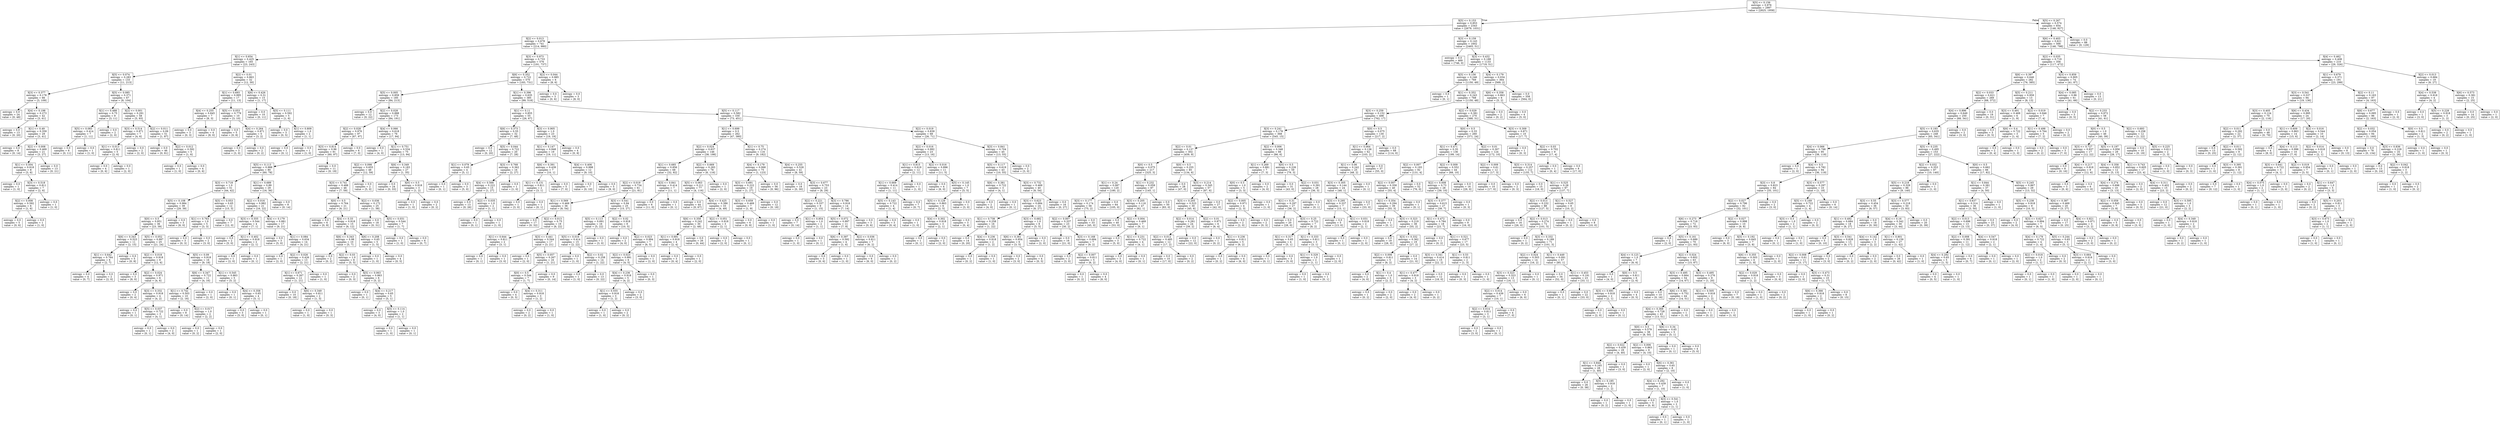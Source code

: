 digraph Tree {
node [shape=box] ;
0 [label="X[5] <= 0.156\nentropy = 0.976\nsamples = 2997\nvalue = [2825, 1958]"] ;
1 [label="X[5] <= 0.153\nentropy = 0.853\nsamples = 2343\nvalue = [2679, 1031]"] ;
0 -> 1 [labeldistance=2.5, labelangle=45, headlabel="True"] ;
2 [label="X[2] <= 0.013\nentropy = 0.678\nsamples = 741\nvalue = [214, 980]"] ;
1 -> 2 ;
3 [label="X[1] <= 0.654\nentropy = 0.425\nsamples = 165\nvalue = [23, 243]"] ;
2 -> 3 ;
4 [label="X[5] <= 0.074\nentropy = 0.283\nsamples = 133\nvalue = [11, 213]"] ;
3 -> 4 ;
5 [label="X[3] <= 0.377\nentropy = 0.178\nsamples = 66\nvalue = [3, 109]"] ;
4 -> 5 ;
6 [label="entropy = 0.0\nsamples = 24\nvalue = [0, 48]"] ;
5 -> 6 ;
7 [label="X[4] <= 0.198\nentropy = 0.273\nsamples = 42\nvalue = [3, 61]"] ;
5 -> 7 ;
8 [label="entropy = 0.0\nsamples = 13\nvalue = [0, 20]"] ;
7 -> 8 ;
9 [label="X[1] <= 0.49\nentropy = 0.359\nsamples = 29\nvalue = [3, 41]"] ;
7 -> 9 ;
10 [label="entropy = 0.0\nsamples = 8\nvalue = [0, 14]"] ;
9 -> 10 ;
11 [label="X[2] <= 0.008\nentropy = 0.469\nsamples = 21\nvalue = [3, 27]"] ;
9 -> 11 ;
12 [label="X[1] <= 0.504\nentropy = 0.918\nsamples = 8\nvalue = [3, 6]"] ;
11 -> 12 ;
13 [label="entropy = 0.0\nsamples = 1\nvalue = [1, 0]"] ;
12 -> 13 ;
14 [label="X[3] <= 0.518\nentropy = 0.811\nsamples = 7\nvalue = [2, 6]"] ;
12 -> 14 ;
15 [label="X[2] <= 0.008\nentropy = 0.592\nsamples = 6\nvalue = [1, 6]"] ;
14 -> 15 ;
16 [label="entropy = 0.0\nsamples = 5\nvalue = [0, 6]"] ;
15 -> 16 ;
17 [label="entropy = 0.0\nsamples = 1\nvalue = [1, 0]"] ;
15 -> 17 ;
18 [label="entropy = 0.0\nsamples = 1\nvalue = [1, 0]"] ;
14 -> 18 ;
19 [label="entropy = 0.0\nsamples = 13\nvalue = [0, 21]"] ;
11 -> 19 ;
20 [label="X[5] <= 0.085\nentropy = 0.371\nsamples = 67\nvalue = [8, 104]"] ;
4 -> 20 ;
21 [label="X[1] <= 0.488\nentropy = 0.75\nsamples = 9\nvalue = [3, 11]"] ;
20 -> 21 ;
22 [label="X[5] <= 0.083\nentropy = 0.414\nsamples = 7\nvalue = [1, 11]"] ;
21 -> 22 ;
23 [label="entropy = 0.0\nsamples = 6\nvalue = [0, 11]"] ;
22 -> 23 ;
24 [label="entropy = 0.0\nsamples = 1\nvalue = [1, 0]"] ;
22 -> 24 ;
25 [label="entropy = 0.0\nsamples = 2\nvalue = [2, 0]"] ;
21 -> 25 ;
26 [label="X[2] <= 0.001\nentropy = 0.291\nsamples = 58\nvalue = [5, 93]"] ;
20 -> 26 ;
27 [label="X[3] <= 0.514\nentropy = 0.971\nsamples = 7\nvalue = [4, 6]"] ;
26 -> 27 ;
28 [label="X[1] <= 0.013\nentropy = 0.811\nsamples = 5\nvalue = [2, 6]"] ;
27 -> 28 ;
29 [label="entropy = 0.0\nsamples = 4\nvalue = [0, 6]"] ;
28 -> 29 ;
30 [label="entropy = 0.0\nsamples = 1\nvalue = [2, 0]"] ;
28 -> 30 ;
31 [label="entropy = 0.0\nsamples = 2\nvalue = [2, 0]"] ;
27 -> 31 ;
32 [label="X[2] <= 0.011\nentropy = 0.09\nsamples = 51\nvalue = [1, 87]"] ;
26 -> 32 ;
33 [label="entropy = 0.0\nsamples = 46\nvalue = [0, 81]"] ;
32 -> 33 ;
34 [label="X[2] <= 0.012\nentropy = 0.592\nsamples = 5\nvalue = [1, 6]"] ;
32 -> 34 ;
35 [label="entropy = 0.0\nsamples = 1\nvalue = [1, 0]"] ;
34 -> 35 ;
36 [label="entropy = 0.0\nsamples = 4\nvalue = [0, 6]"] ;
34 -> 36 ;
37 [label="X[2] <= 0.01\nentropy = 0.863\nsamples = 32\nvalue = [12, 30]"] ;
3 -> 37 ;
38 [label="X[1] <= 0.693\nentropy = 0.995\nsamples = 17\nvalue = [11, 13]"] ;
37 -> 38 ;
39 [label="X[4] <= 0.255\nentropy = 0.845\nsamples = 7\nvalue = [8, 3]"] ;
38 -> 39 ;
40 [label="entropy = 0.0\nsamples = 3\nvalue = [0, 3]"] ;
39 -> 40 ;
41 [label="entropy = 0.0\nsamples = 4\nvalue = [8, 0]"] ;
39 -> 41 ;
42 [label="X[5] <= 0.053\nentropy = 0.779\nsamples = 10\nvalue = [3, 10]"] ;
38 -> 42 ;
43 [label="entropy = 0.0\nsamples = 5\nvalue = [0, 8]"] ;
42 -> 43 ;
44 [label="X[4] <= 0.264\nentropy = 0.971\nsamples = 5\nvalue = [3, 2]"] ;
42 -> 44 ;
45 [label="entropy = 0.0\nsamples = 3\nvalue = [3, 0]"] ;
44 -> 45 ;
46 [label="entropy = 0.0\nsamples = 2\nvalue = [0, 2]"] ;
44 -> 46 ;
47 [label="X[6] <= 0.426\nentropy = 0.31\nsamples = 15\nvalue = [1, 17]"] ;
37 -> 47 ;
48 [label="entropy = 0.0\nsamples = 10\nvalue = [0, 11]"] ;
47 -> 48 ;
49 [label="X[5] <= 0.111\nentropy = 0.592\nsamples = 5\nvalue = [1, 6]"] ;
47 -> 49 ;
50 [label="entropy = 0.0\nsamples = 3\nvalue = [0, 5]"] ;
49 -> 50 ;
51 [label="X[1] <= 0.809\nentropy = 1.0\nsamples = 2\nvalue = [1, 1]"] ;
49 -> 51 ;
52 [label="entropy = 0.0\nsamples = 1\nvalue = [0, 1]"] ;
51 -> 52 ;
53 [label="entropy = 0.0\nsamples = 1\nvalue = [1, 0]"] ;
51 -> 53 ;
54 [label="X[3] <= 0.973\nentropy = 0.733\nsamples = 576\nvalue = [191, 737]"] ;
2 -> 54 ;
55 [label="X[6] <= 0.352\nentropy = 0.722\nsamples = 570\nvalue = [183, 731]"] ;
54 -> 55 ;
56 [label="X[5] <= 0.005\nentropy = 0.859\nsamples = 185\nvalue = [84, 213]"] ;
55 -> 56 ;
57 [label="entropy = 0.0\nsamples = 12\nvalue = [0, 22]"] ;
56 -> 57 ;
58 [label="X[2] <= 0.028\nentropy = 0.888\nsamples = 173\nvalue = [84, 191]"] ;
56 -> 58 ;
59 [label="X[2] <= 0.028\nentropy = 0.976\nsamples = 97\nvalue = [67, 97]"] ;
58 -> 59 ;
60 [label="X[3] <= 0.814\nentropy = 0.96\nsamples = 91\nvalue = [60, 97]"] ;
59 -> 60 ;
61 [label="X[5] <= 0.113\nentropy = 0.988\nsamples = 80\nvalue = [60, 78]"] ;
60 -> 61 ;
62 [label="X[3] <= 0.718\nentropy = 1.0\nsamples = 51\nvalue = [44, 42]"] ;
61 -> 62 ;
63 [label="X[5] <= 0.108\nentropy = 0.984\nsamples = 39\nvalue = [29, 39]"] ;
62 -> 63 ;
64 [label="X[0] <= 0.5\nentropy = 0.951\nsamples = 36\nvalue = [23, 39]"] ;
63 -> 64 ;
65 [label="X[6] <= 0.343\nentropy = 0.523\nsamples = 11\nvalue = [2, 15]"] ;
64 -> 65 ;
66 [label="X[1] <= 0.642\nentropy = 0.764\nsamples = 6\nvalue = [2, 7]"] ;
65 -> 66 ;
67 [label="entropy = 0.0\nsamples = 4\nvalue = [0, 7]"] ;
66 -> 67 ;
68 [label="entropy = 0.0\nsamples = 2\nvalue = [2, 0]"] ;
66 -> 68 ;
69 [label="entropy = 0.0\nsamples = 5\nvalue = [0, 8]"] ;
65 -> 69 ;
70 [label="X[5] <= 0.052\nentropy = 0.997\nsamples = 25\nvalue = [21, 24]"] ;
64 -> 70 ;
71 [label="X[2] <= 0.018\nentropy = 0.918\nsamples = 9\nvalue = [12, 6]"] ;
70 -> 71 ;
72 [label="entropy = 0.0\nsamples = 3\nvalue = [8, 0]"] ;
71 -> 72 ;
73 [label="X[2] <= 0.024\nentropy = 0.971\nsamples = 6\nvalue = [4, 6]"] ;
71 -> 73 ;
74 [label="entropy = 0.0\nsamples = 2\nvalue = [0, 4]"] ;
73 -> 74 ;
75 [label="X[3] <= 0.332\nentropy = 0.918\nsamples = 4\nvalue = [4, 2]"] ;
73 -> 75 ;
76 [label="entropy = 0.0\nsamples = 1\nvalue = [0, 1]"] ;
75 -> 76 ;
77 [label="X[5] <= 0.037\nentropy = 0.722\nsamples = 3\nvalue = [4, 1]"] ;
75 -> 77 ;
78 [label="entropy = 0.0\nsamples = 1\nvalue = [0, 1]"] ;
77 -> 78 ;
79 [label="entropy = 0.0\nsamples = 2\nvalue = [4, 0]"] ;
77 -> 79 ;
80 [label="X[5] <= 0.09\nentropy = 0.918\nsamples = 16\nvalue = [9, 18]"] ;
70 -> 80 ;
81 [label="X[6] <= 0.347\nentropy = 0.722\nsamples = 11\nvalue = [4, 16]"] ;
80 -> 81 ;
82 [label="X[1] <= 0.742\nentropy = 0.503\nsamples = 10\nvalue = [2, 16]"] ;
81 -> 82 ;
83 [label="entropy = 0.0\nsamples = 8\nvalue = [0, 14]"] ;
82 -> 83 ;
84 [label="X[2] <= 0.017\nentropy = 1.0\nsamples = 2\nvalue = [2, 2]"] ;
82 -> 84 ;
85 [label="entropy = 0.0\nsamples = 1\nvalue = [0, 2]"] ;
84 -> 85 ;
86 [label="entropy = 0.0\nsamples = 1\nvalue = [2, 0]"] ;
84 -> 86 ;
87 [label="entropy = 0.0\nsamples = 1\nvalue = [2, 0]"] ;
81 -> 87 ;
88 [label="X[1] <= 0.545\nentropy = 0.863\nsamples = 5\nvalue = [5, 2]"] ;
80 -> 88 ;
89 [label="entropy = 0.0\nsamples = 1\nvalue = [0, 1]"] ;
88 -> 89 ;
90 [label="X[4] <= 0.358\nentropy = 0.65\nsamples = 4\nvalue = [5, 1]"] ;
88 -> 90 ;
91 [label="entropy = 0.0\nsamples = 3\nvalue = [5, 0]"] ;
90 -> 91 ;
92 [label="entropy = 0.0\nsamples = 1\nvalue = [0, 1]"] ;
90 -> 92 ;
93 [label="entropy = 0.0\nsamples = 3\nvalue = [6, 0]"] ;
63 -> 93 ;
94 [label="X[5] <= 0.053\nentropy = 0.65\nsamples = 12\nvalue = [15, 3]"] ;
62 -> 94 ;
95 [label="X[1] <= 0.763\nentropy = 1.0\nsamples = 5\nvalue = [3, 3]"] ;
94 -> 95 ;
96 [label="entropy = 0.0\nsamples = 3\nvalue = [0, 3]"] ;
95 -> 96 ;
97 [label="entropy = 0.0\nsamples = 2\nvalue = [3, 0]"] ;
95 -> 97 ;
98 [label="entropy = 0.0\nsamples = 7\nvalue = [12, 0]"] ;
94 -> 98 ;
99 [label="X[1] <= 0.689\nentropy = 0.89\nsamples = 29\nvalue = [16, 36]"] ;
61 -> 99 ;
100 [label="X[2] <= 0.016\nentropy = 0.982\nsamples = 21\nvalue = [16, 22]"] ;
99 -> 100 ;
101 [label="X[3] <= 0.555\nentropy = 0.544\nsamples = 4\nvalue = [7, 1]"] ;
100 -> 101 ;
102 [label="entropy = 0.0\nsamples = 2\nvalue = [5, 0]"] ;
101 -> 102 ;
103 [label="X[1] <= 0.402\nentropy = 0.918\nsamples = 2\nvalue = [2, 1]"] ;
101 -> 103 ;
104 [label="entropy = 0.0\nsamples = 1\nvalue = [2, 0]"] ;
103 -> 104 ;
105 [label="entropy = 0.0\nsamples = 1\nvalue = [0, 1]"] ;
103 -> 105 ;
106 [label="X[4] <= 0.179\nentropy = 0.881\nsamples = 17\nvalue = [9, 21]"] ;
100 -> 106 ;
107 [label="entropy = 0.0\nsamples = 3\nvalue = [5, 0]"] ;
106 -> 107 ;
108 [label="X[1] <= 0.084\nentropy = 0.634\nsamples = 14\nvalue = [4, 21]"] ;
106 -> 108 ;
109 [label="entropy = 0.0\nsamples = 1\nvalue = [2, 0]"] ;
108 -> 109 ;
110 [label="X[2] <= 0.026\nentropy = 0.426\nsamples = 13\nvalue = [2, 21]"] ;
108 -> 110 ;
111 [label="X[1] <= 0.671\nentropy = 0.267\nsamples = 12\nvalue = [1, 21]"] ;
110 -> 111 ;
112 [label="entropy = 0.0\nsamples = 10\nvalue = [0, 18]"] ;
111 -> 112 ;
113 [label="X[6] <= 0.349\nentropy = 0.811\nsamples = 2\nvalue = [1, 3]"] ;
111 -> 113 ;
114 [label="entropy = 0.0\nsamples = 1\nvalue = [1, 0]"] ;
113 -> 114 ;
115 [label="entropy = 0.0\nsamples = 1\nvalue = [0, 3]"] ;
113 -> 115 ;
116 [label="entropy = 0.0\nsamples = 1\nvalue = [1, 0]"] ;
110 -> 116 ;
117 [label="entropy = 0.0\nsamples = 8\nvalue = [0, 14]"] ;
99 -> 117 ;
118 [label="entropy = 0.0\nsamples = 11\nvalue = [0, 19]"] ;
60 -> 118 ;
119 [label="entropy = 0.0\nsamples = 6\nvalue = [7, 0]"] ;
59 -> 119 ;
120 [label="X[4] <= 0.066\nentropy = 0.618\nsamples = 76\nvalue = [17, 94]"] ;
58 -> 120 ;
121 [label="entropy = 0.0\nsamples = 1\nvalue = [4, 0]"] ;
120 -> 121 ;
122 [label="X[1] <= 0.751\nentropy = 0.534\nsamples = 75\nvalue = [13, 94]"] ;
120 -> 122 ;
123 [label="X[2] <= 0.098\nentropy = 0.655\nsamples = 48\nvalue = [12, 59]"] ;
122 -> 123 ;
124 [label="X[3] <= 0.741\nentropy = 0.488\nsamples = 46\nvalue = [7, 59]"] ;
123 -> 124 ;
125 [label="X[0] <= 0.5\nentropy = 0.764\nsamples = 21\nvalue = [6, 21]"] ;
124 -> 125 ;
126 [label="entropy = 0.0\nsamples = 6\nvalue = [0, 9]"] ;
125 -> 126 ;
127 [label="X[4] <= 0.33\nentropy = 0.918\nsamples = 15\nvalue = [6, 12]"] ;
125 -> 127 ;
128 [label="X[6] <= 0.343\nentropy = 0.98\nsamples = 10\nvalue = [5, 7]"] ;
127 -> 128 ;
129 [label="entropy = 0.0\nsamples = 2\nvalue = [0, 2]"] ;
128 -> 129 ;
130 [label="X[2] <= 0.03\nentropy = 1.0\nsamples = 8\nvalue = [5, 5]"] ;
128 -> 130 ;
131 [label="entropy = 0.0\nsamples = 2\nvalue = [0, 3]"] ;
130 -> 131 ;
132 [label="X[5] <= 0.063\nentropy = 0.863\nsamples = 6\nvalue = [5, 2]"] ;
130 -> 132 ;
133 [label="entropy = 0.0\nsamples = 1\nvalue = [0, 1]"] ;
132 -> 133 ;
134 [label="X[4] <= 0.217\nentropy = 0.65\nsamples = 5\nvalue = [5, 1]"] ;
132 -> 134 ;
135 [label="entropy = 0.0\nsamples = 3\nvalue = [4, 0]"] ;
134 -> 135 ;
136 [label="X[5] <= 0.114\nentropy = 1.0\nsamples = 2\nvalue = [1, 1]"] ;
134 -> 136 ;
137 [label="entropy = 0.0\nsamples = 1\nvalue = [1, 0]"] ;
136 -> 137 ;
138 [label="entropy = 0.0\nsamples = 1\nvalue = [0, 1]"] ;
136 -> 138 ;
139 [label="X[6] <= 0.208\nentropy = 0.65\nsamples = 5\nvalue = [1, 5]"] ;
127 -> 139 ;
140 [label="entropy = 0.0\nsamples = 1\nvalue = [1, 0]"] ;
139 -> 140 ;
141 [label="entropy = 0.0\nsamples = 4\nvalue = [0, 5]"] ;
139 -> 141 ;
142 [label="X[2] <= 0.036\nentropy = 0.172\nsamples = 25\nvalue = [1, 38]"] ;
124 -> 142 ;
143 [label="entropy = 0.0\nsamples = 18\nvalue = [0, 31]"] ;
142 -> 143 ;
144 [label="X[5] <= 0.031\nentropy = 0.544\nsamples = 7\nvalue = [1, 7]"] ;
142 -> 144 ;
145 [label="entropy = 0.0\nsamples = 1\nvalue = [1, 0]"] ;
144 -> 145 ;
146 [label="entropy = 0.0\nsamples = 6\nvalue = [0, 7]"] ;
144 -> 146 ;
147 [label="entropy = 0.0\nsamples = 2\nvalue = [5, 0]"] ;
123 -> 147 ;
148 [label="X[6] <= 0.349\nentropy = 0.183\nsamples = 27\nvalue = [1, 35]"] ;
122 -> 148 ;
149 [label="entropy = 0.0\nsamples = 24\nvalue = [0, 33]"] ;
148 -> 149 ;
150 [label="X[0] <= 0.5\nentropy = 0.918\nsamples = 3\nvalue = [1, 2]"] ;
148 -> 150 ;
151 [label="entropy = 0.0\nsamples = 1\nvalue = [1, 0]"] ;
150 -> 151 ;
152 [label="entropy = 0.0\nsamples = 2\nvalue = [0, 2]"] ;
150 -> 152 ;
153 [label="X[1] <= 0.396\nentropy = 0.635\nsamples = 385\nvalue = [99, 518]"] ;
55 -> 153 ;
154 [label="X[1] <= 0.11\nentropy = 0.855\nsamples = 55\nvalue = [26, 67]"] ;
153 -> 154 ;
155 [label="X[6] <= 0.373\nentropy = 0.55\nsamples = 32\nvalue = [7, 48]"] ;
154 -> 155 ;
156 [label="entropy = 0.0\nsamples = 12\nvalue = [0, 20]"] ;
155 -> 156 ;
157 [label="X[5] <= 0.044\nentropy = 0.722\nsamples = 20\nvalue = [7, 28]"] ;
155 -> 157 ;
158 [label="X[1] <= 0.079\nentropy = 0.65\nsamples = 4\nvalue = [5, 1]"] ;
157 -> 158 ;
159 [label="entropy = 0.0\nsamples = 1\nvalue = [0, 1]"] ;
158 -> 159 ;
160 [label="entropy = 0.0\nsamples = 3\nvalue = [5, 0]"] ;
158 -> 160 ;
161 [label="X[3] <= 0.768\nentropy = 0.362\nsamples = 16\nvalue = [2, 27]"] ;
157 -> 161 ;
162 [label="X[4] <= 0.566\nentropy = 0.222\nsamples = 15\nvalue = [1, 27]"] ;
161 -> 162 ;
163 [label="entropy = 0.0\nsamples = 13\nvalue = [0, 26]"] ;
162 -> 163 ;
164 [label="X[2] <= 0.035\nentropy = 1.0\nsamples = 2\nvalue = [1, 1]"] ;
162 -> 164 ;
165 [label="entropy = 0.0\nsamples = 1\nvalue = [0, 1]"] ;
164 -> 165 ;
166 [label="entropy = 0.0\nsamples = 1\nvalue = [1, 0]"] ;
164 -> 166 ;
167 [label="entropy = 0.0\nsamples = 1\nvalue = [1, 0]"] ;
161 -> 167 ;
168 [label="X[3] <= 0.905\nentropy = 1.0\nsamples = 23\nvalue = [19, 19]"] ;
154 -> 168 ;
169 [label="X[1] <= 0.147\nentropy = 0.948\nsamples = 19\nvalue = [19, 11]"] ;
168 -> 169 ;
170 [label="X[6] <= 0.391\nentropy = 0.439\nsamples = 7\nvalue = [10, 1]"] ;
169 -> 170 ;
171 [label="X[1] <= 0.131\nentropy = 0.811\nsamples = 2\nvalue = [3, 1]"] ;
170 -> 171 ;
172 [label="entropy = 0.0\nsamples = 1\nvalue = [3, 0]"] ;
171 -> 172 ;
173 [label="entropy = 0.0\nsamples = 1\nvalue = [0, 1]"] ;
171 -> 173 ;
174 [label="entropy = 0.0\nsamples = 5\nvalue = [7, 0]"] ;
170 -> 174 ;
175 [label="X[4] <= 0.406\nentropy = 0.998\nsamples = 12\nvalue = [9, 10]"] ;
169 -> 175 ;
176 [label="entropy = 0.0\nsamples = 7\nvalue = [0, 10]"] ;
175 -> 176 ;
177 [label="entropy = 0.0\nsamples = 5\nvalue = [9, 0]"] ;
175 -> 177 ;
178 [label="entropy = 0.0\nsamples = 4\nvalue = [0, 8]"] ;
168 -> 178 ;
179 [label="X[5] <= 0.117\nentropy = 0.582\nsamples = 330\nvalue = [73, 451]"] ;
153 -> 179 ;
180 [label="X[1] <= 0.699\nentropy = 0.5\nsamples = 262\nvalue = [47, 380]"] ;
179 -> 180 ;
181 [label="X[2] <= 0.024\nentropy = 0.637\nsamples = 146\nvalue = [38, 198]"] ;
180 -> 181 ;
182 [label="X[1] <= 0.685\nentropy = 0.856\nsamples = 68\nvalue = [32, 82]"] ;
181 -> 182 ;
183 [label="X[2] <= 0.019\nentropy = 0.734\nsamples = 61\nvalue = [21, 81]"] ;
182 -> 183 ;
184 [label="X[1] <= 0.569\nentropy = 0.469\nsamples = 36\nvalue = [6, 54]"] ;
183 -> 184 ;
185 [label="entropy = 0.0\nsamples = 17\nvalue = [0, 32]"] ;
184 -> 185 ;
186 [label="X[2] <= 0.013\nentropy = 0.75\nsamples = 19\nvalue = [6, 22]"] ;
184 -> 186 ;
187 [label="X[1] <= 0.644\nentropy = 0.811\nsamples = 2\nvalue = [3, 1]"] ;
186 -> 187 ;
188 [label="entropy = 0.0\nsamples = 1\nvalue = [0, 1]"] ;
187 -> 188 ;
189 [label="entropy = 0.0\nsamples = 1\nvalue = [3, 0]"] ;
187 -> 189 ;
190 [label="X[3] <= 0.441\nentropy = 0.544\nsamples = 17\nvalue = [3, 21]"] ;
186 -> 190 ;
191 [label="entropy = 0.0\nsamples = 1\nvalue = [2, 0]"] ;
190 -> 191 ;
192 [label="X[5] <= 0.057\nentropy = 0.267\nsamples = 16\nvalue = [1, 21]"] ;
190 -> 192 ;
193 [label="X[0] <= 0.5\nentropy = 0.544\nsamples = 7\nvalue = [1, 7]"] ;
192 -> 193 ;
194 [label="entropy = 0.0\nsamples = 4\nvalue = [0, 5]"] ;
193 -> 194 ;
195 [label="X[4] <= 0.311\nentropy = 0.918\nsamples = 3\nvalue = [1, 2]"] ;
193 -> 195 ;
196 [label="entropy = 0.0\nsamples = 2\nvalue = [0, 2]"] ;
195 -> 196 ;
197 [label="entropy = 0.0\nsamples = 1\nvalue = [1, 0]"] ;
195 -> 197 ;
198 [label="entropy = 0.0\nsamples = 9\nvalue = [0, 14]"] ;
192 -> 198 ;
199 [label="X[3] <= 0.541\nentropy = 0.94\nsamples = 25\nvalue = [15, 27]"] ;
183 -> 199 ;
200 [label="X[5] <= 0.113\nentropy = 0.691\nsamples = 16\nvalue = [5, 22]"] ;
199 -> 200 ;
201 [label="X[5] <= 0.016\nentropy = 0.414\nsamples = 15\nvalue = [2, 22]"] ;
200 -> 201 ;
202 [label="entropy = 0.0\nsamples = 1\nvalue = [1, 0]"] ;
201 -> 202 ;
203 [label="X[2] <= 0.02\nentropy = 0.258\nsamples = 14\nvalue = [1, 22]"] ;
201 -> 203 ;
204 [label="entropy = 0.0\nsamples = 1\nvalue = [1, 0]"] ;
203 -> 204 ;
205 [label="entropy = 0.0\nsamples = 13\nvalue = [0, 22]"] ;
203 -> 205 ;
206 [label="entropy = 0.0\nsamples = 1\nvalue = [3, 0]"] ;
200 -> 206 ;
207 [label="X[2] <= 0.02\nentropy = 0.918\nsamples = 9\nvalue = [10, 5]"] ;
199 -> 207 ;
208 [label="entropy = 0.0\nsamples = 2\nvalue = [4, 0]"] ;
207 -> 208 ;
209 [label="X[2] <= 0.023\nentropy = 0.994\nsamples = 7\nvalue = [6, 5]"] ;
207 -> 209 ;
210 [label="X[2] <= 0.023\nentropy = 0.991\nsamples = 6\nvalue = [4, 5]"] ;
209 -> 210 ;
211 [label="X[4] <= 0.236\nentropy = 0.918\nsamples = 5\nvalue = [4, 2]"] ;
210 -> 211 ;
212 [label="X[1] <= 0.555\nentropy = 0.918\nsamples = 3\nvalue = [1, 2]"] ;
211 -> 212 ;
213 [label="entropy = 0.0\nsamples = 1\nvalue = [1, 0]"] ;
212 -> 213 ;
214 [label="entropy = 0.0\nsamples = 2\nvalue = [0, 2]"] ;
212 -> 214 ;
215 [label="entropy = 0.0\nsamples = 2\nvalue = [3, 0]"] ;
211 -> 215 ;
216 [label="entropy = 0.0\nsamples = 1\nvalue = [0, 3]"] ;
210 -> 216 ;
217 [label="entropy = 0.0\nsamples = 1\nvalue = [2, 0]"] ;
209 -> 217 ;
218 [label="X[3] <= 0.841\nentropy = 0.414\nsamples = 7\nvalue = [11, 1]"] ;
182 -> 218 ;
219 [label="entropy = 0.0\nsamples = 6\nvalue = [11, 0]"] ;
218 -> 219 ;
220 [label="entropy = 0.0\nsamples = 1\nvalue = [0, 1]"] ;
218 -> 220 ;
221 [label="X[2] <= 0.669\nentropy = 0.283\nsamples = 78\nvalue = [6, 116]"] ;
181 -> 221 ;
222 [label="X[5] <= 0.063\nentropy = 0.211\nsamples = 77\nvalue = [4, 116]"] ;
221 -> 222 ;
223 [label="entropy = 0.0\nsamples = 44\nvalue = [0, 67]"] ;
222 -> 223 ;
224 [label="X[4] <= 0.425\nentropy = 0.386\nsamples = 33\nvalue = [4, 49]"] ;
222 -> 224 ;
225 [label="X[6] <= 0.358\nentropy = 0.242\nsamples = 30\nvalue = [2, 48]"] ;
224 -> 225 ;
226 [label="X[1] <= 0.691\nentropy = 0.918\nsamples = 4\nvalue = [2, 4]"] ;
225 -> 226 ;
227 [label="entropy = 0.0\nsamples = 3\nvalue = [0, 4]"] ;
226 -> 227 ;
228 [label="entropy = 0.0\nsamples = 1\nvalue = [2, 0]"] ;
226 -> 228 ;
229 [label="entropy = 0.0\nsamples = 26\nvalue = [0, 44]"] ;
225 -> 229 ;
230 [label="X[2] <= 0.051\nentropy = 0.918\nsamples = 3\nvalue = [2, 1]"] ;
224 -> 230 ;
231 [label="entropy = 0.0\nsamples = 2\nvalue = [2, 0]"] ;
230 -> 231 ;
232 [label="entropy = 0.0\nsamples = 1\nvalue = [0, 1]"] ;
230 -> 232 ;
233 [label="entropy = 0.0\nsamples = 1\nvalue = [2, 0]"] ;
221 -> 233 ;
234 [label="X[1] <= 0.75\nentropy = 0.274\nsamples = 116\nvalue = [9, 182]"] ;
180 -> 234 ;
235 [label="X[4] <= 0.179\nentropy = 0.068\nsamples = 75\nvalue = [1, 123]"] ;
234 -> 235 ;
236 [label="X[3] <= 0.691\nentropy = 0.222\nsamples = 19\nvalue = [1, 27]"] ;
235 -> 236 ;
237 [label="X[3] <= 0.659\nentropy = 0.469\nsamples = 7\nvalue = [1, 9]"] ;
236 -> 237 ;
238 [label="entropy = 0.0\nsamples = 6\nvalue = [0, 9]"] ;
237 -> 238 ;
239 [label="entropy = 0.0\nsamples = 1\nvalue = [1, 0]"] ;
237 -> 239 ;
240 [label="entropy = 0.0\nsamples = 12\nvalue = [0, 18]"] ;
236 -> 240 ;
241 [label="entropy = 0.0\nsamples = 56\nvalue = [0, 96]"] ;
235 -> 241 ;
242 [label="X[4] <= 0.255\nentropy = 0.528\nsamples = 41\nvalue = [8, 59]"] ;
234 -> 242 ;
243 [label="entropy = 0.0\nsamples = 18\nvalue = [0, 30]"] ;
242 -> 243 ;
244 [label="X[3] <= 0.677\nentropy = 0.753\nsamples = 23\nvalue = [8, 29]"] ;
242 -> 244 ;
245 [label="X[2] <= 0.221\nentropy = 0.337\nsamples = 9\nvalue = [1, 15]"] ;
244 -> 245 ;
246 [label="entropy = 0.0\nsamples = 7\nvalue = [0, 14]"] ;
245 -> 246 ;
247 [label="X[1] <= 0.854\nentropy = 1.0\nsamples = 2\nvalue = [1, 1]"] ;
245 -> 247 ;
248 [label="entropy = 0.0\nsamples = 1\nvalue = [1, 0]"] ;
247 -> 248 ;
249 [label="entropy = 0.0\nsamples = 1\nvalue = [0, 1]"] ;
247 -> 249 ;
250 [label="X[3] <= 0.786\nentropy = 0.918\nsamples = 14\nvalue = [7, 14]"] ;
244 -> 250 ;
251 [label="X[5] <= 0.072\nentropy = 0.997\nsamples = 11\nvalue = [7, 8]"] ;
250 -> 251 ;
252 [label="X[6] <= 0.397\nentropy = 0.592\nsamples = 4\nvalue = [1, 6]"] ;
251 -> 252 ;
253 [label="entropy = 0.0\nsamples = 3\nvalue = [0, 6]"] ;
252 -> 253 ;
254 [label="entropy = 0.0\nsamples = 1\nvalue = [1, 0]"] ;
252 -> 254 ;
255 [label="X[2] <= 0.036\nentropy = 0.811\nsamples = 7\nvalue = [6, 2]"] ;
251 -> 255 ;
256 [label="entropy = 0.0\nsamples = 6\nvalue = [6, 0]"] ;
255 -> 256 ;
257 [label="entropy = 0.0\nsamples = 1\nvalue = [0, 2]"] ;
255 -> 257 ;
258 [label="entropy = 0.0\nsamples = 3\nvalue = [0, 6]"] ;
250 -> 258 ;
259 [label="X[2] <= 0.019\nentropy = 0.839\nsamples = 68\nvalue = [26, 71]"] ;
179 -> 259 ;
260 [label="X[2] <= 0.016\nentropy = 0.992\nsamples = 23\nvalue = [13, 16]"] ;
259 -> 260 ;
261 [label="X[1] <= 0.815\nentropy = 0.619\nsamples = 12\nvalue = [2, 11]"] ;
260 -> 261 ;
262 [label="X[1] <= 0.669\nentropy = 0.414\nsamples = 11\nvalue = [1, 11]"] ;
261 -> 262 ;
263 [label="X[5] <= 0.143\nentropy = 0.722\nsamples = 4\nvalue = [1, 4]"] ;
262 -> 263 ;
264 [label="entropy = 0.0\nsamples = 3\nvalue = [0, 4]"] ;
263 -> 264 ;
265 [label="entropy = 0.0\nsamples = 1\nvalue = [1, 0]"] ;
263 -> 265 ;
266 [label="entropy = 0.0\nsamples = 7\nvalue = [0, 7]"] ;
262 -> 266 ;
267 [label="entropy = 0.0\nsamples = 1\nvalue = [1, 0]"] ;
261 -> 267 ;
268 [label="X[2] <= 0.016\nentropy = 0.896\nsamples = 11\nvalue = [11, 5]"] ;
260 -> 268 ;
269 [label="entropy = 0.0\nsamples = 4\nvalue = [6, 0]"] ;
268 -> 269 ;
270 [label="X[5] <= 0.145\nentropy = 1.0\nsamples = 7\nvalue = [5, 5]"] ;
268 -> 270 ;
271 [label="X[5] <= 0.129\nentropy = 0.863\nsamples = 6\nvalue = [2, 5]"] ;
270 -> 271 ;
272 [label="X[4] <= 0.302\nentropy = 0.918\nsamples = 3\nvalue = [2, 1]"] ;
271 -> 272 ;
273 [label="entropy = 0.0\nsamples = 1\nvalue = [0, 1]"] ;
272 -> 273 ;
274 [label="entropy = 0.0\nsamples = 2\nvalue = [2, 0]"] ;
272 -> 274 ;
275 [label="entropy = 0.0\nsamples = 3\nvalue = [0, 4]"] ;
271 -> 275 ;
276 [label="entropy = 0.0\nsamples = 1\nvalue = [3, 0]"] ;
270 -> 276 ;
277 [label="X[3] <= 0.841\nentropy = 0.704\nsamples = 45\nvalue = [13, 55]"] ;
259 -> 277 ;
278 [label="X[5] <= 0.117\nentropy = 0.619\nsamples = 43\nvalue = [10, 55]"] ;
277 -> 278 ;
279 [label="X[6] <= 0.381\nentropy = 0.722\nsamples = 3\nvalue = [4, 1]"] ;
278 -> 279 ;
280 [label="entropy = 0.0\nsamples = 2\nvalue = [4, 0]"] ;
279 -> 280 ;
281 [label="entropy = 0.0\nsamples = 1\nvalue = [0, 1]"] ;
279 -> 281 ;
282 [label="X[3] <= 0.732\nentropy = 0.469\nsamples = 40\nvalue = [6, 54]"] ;
278 -> 282 ;
283 [label="X[3] <= 0.623\nentropy = 0.684\nsamples = 24\nvalue = [6, 27]"] ;
282 -> 283 ;
284 [label="X[1] <= 0.738\nentropy = 0.258\nsamples = 16\nvalue = [1, 22]"] ;
283 -> 284 ;
285 [label="entropy = 0.0\nsamples = 14\nvalue = [0, 20]"] ;
284 -> 285 ;
286 [label="X[4] <= 0.236\nentropy = 0.918\nsamples = 2\nvalue = [1, 2]"] ;
284 -> 286 ;
287 [label="entropy = 0.0\nsamples = 1\nvalue = [0, 2]"] ;
286 -> 287 ;
288 [label="entropy = 0.0\nsamples = 1\nvalue = [1, 0]"] ;
286 -> 288 ;
289 [label="X[3] <= 0.682\nentropy = 1.0\nsamples = 8\nvalue = [5, 5]"] ;
283 -> 289 ;
290 [label="X[6] <= 0.361\nentropy = 0.954\nsamples = 6\nvalue = [3, 5]"] ;
289 -> 290 ;
291 [label="entropy = 0.0\nsamples = 2\nvalue = [3, 0]"] ;
290 -> 291 ;
292 [label="entropy = 0.0\nsamples = 4\nvalue = [0, 5]"] ;
290 -> 292 ;
293 [label="entropy = 0.0\nsamples = 2\nvalue = [2, 0]"] ;
289 -> 293 ;
294 [label="entropy = 0.0\nsamples = 16\nvalue = [0, 27]"] ;
282 -> 294 ;
295 [label="entropy = 0.0\nsamples = 2\nvalue = [3, 0]"] ;
277 -> 295 ;
296 [label="X[2] <= 0.044\nentropy = 0.985\nsamples = 6\nvalue = [8, 6]"] ;
54 -> 296 ;
297 [label="entropy = 0.0\nsamples = 3\nvalue = [0, 6]"] ;
296 -> 297 ;
298 [label="entropy = 0.0\nsamples = 3\nvalue = [8, 0]"] ;
296 -> 298 ;
299 [label="X[3] <= 0.159\nentropy = 0.143\nsamples = 1602\nvalue = [2465, 51]"] ;
1 -> 299 ;
300 [label="entropy = 0.0\nsamples = 469\nvalue = [746, 0]"] ;
299 -> 300 ;
301 [label="X[3] <= 0.432\nentropy = 0.188\nsamples = 1133\nvalue = [1719, 51]"] ;
299 -> 301 ;
302 [label="X[5] <= 0.156\nentropy = 0.246\nsamples = 769\nvalue = [1150, 49]"] ;
301 -> 302 ;
303 [label="entropy = 0.0\nsamples = 1\nvalue = [0, 1]"] ;
302 -> 303 ;
304 [label="X[1] <= 0.352\nentropy = 0.243\nsamples = 768\nvalue = [1150, 48]"] ;
302 -> 304 ;
305 [label="X[3] <= 0.259\nentropy = 0.152\nsamples = 498\nvalue = [762, 17]"] ;
304 -> 305 ;
306 [label="X[3] <= 0.241\nentropy = 0.178\nsamples = 368\nvalue = [545, 15]"] ;
305 -> 306 ;
307 [label="X[2] <= 0.01\nentropy = 0.137\nsamples = 302\nvalue = [459, 9]"] ;
306 -> 307 ;
308 [label="X[0] <= 0.5\nentropy = 0.075\nsamples = 217\nvalue = [325, 3]"] ;
307 -> 308 ;
309 [label="X[1] <= 0.24\nentropy = 0.087\nsamples = 120\nvalue = [180, 2]"] ;
308 -> 309 ;
310 [label="X[3] <= 0.177\nentropy = 0.174\nsamples = 56\nvalue = [75, 2]"] ;
309 -> 310 ;
311 [label="X[2] <= 0.007\nentropy = 0.337\nsamples = 23\nvalue = [30, 2]"] ;
310 -> 311 ;
312 [label="entropy = 0.0\nsamples = 16\nvalue = [21, 0]"] ;
311 -> 312 ;
313 [label="X[3] <= 0.168\nentropy = 0.684\nsamples = 7\nvalue = [9, 2]"] ;
311 -> 313 ;
314 [label="entropy = 0.0\nsamples = 2\nvalue = [3, 0]"] ;
313 -> 314 ;
315 [label="X[2] <= 0.007\nentropy = 0.811\nsamples = 5\nvalue = [6, 2]"] ;
313 -> 315 ;
316 [label="entropy = 0.0\nsamples = 1\nvalue = [0, 2]"] ;
315 -> 316 ;
317 [label="entropy = 0.0\nsamples = 4\nvalue = [6, 0]"] ;
315 -> 317 ;
318 [label="entropy = 0.0\nsamples = 33\nvalue = [45, 0]"] ;
310 -> 318 ;
319 [label="entropy = 0.0\nsamples = 64\nvalue = [105, 0]"] ;
309 -> 319 ;
320 [label="X[1] <= 0.232\nentropy = 0.059\nsamples = 97\nvalue = [145, 1]"] ;
308 -> 320 ;
321 [label="X[3] <= 0.205\nentropy = 0.118\nsamples = 47\nvalue = [62, 1]"] ;
320 -> 321 ;
322 [label="entropy = 0.0\nsamples = 40\nvalue = [53, 0]"] ;
321 -> 322 ;
323 [label="X[2] <= 0.004\nentropy = 0.469\nsamples = 7\nvalue = [9, 1]"] ;
321 -> 323 ;
324 [label="entropy = 0.0\nsamples = 3\nvalue = [5, 0]"] ;
323 -> 324 ;
325 [label="X[1] <= 0.231\nentropy = 0.722\nsamples = 4\nvalue = [4, 1]"] ;
323 -> 325 ;
326 [label="entropy = 0.0\nsamples = 3\nvalue = [4, 0]"] ;
325 -> 326 ;
327 [label="entropy = 0.0\nsamples = 1\nvalue = [0, 1]"] ;
325 -> 327 ;
328 [label="entropy = 0.0\nsamples = 50\nvalue = [83, 0]"] ;
320 -> 328 ;
329 [label="X[0] <= 0.5\nentropy = 0.255\nsamples = 85\nvalue = [134, 6]"] ;
307 -> 329 ;
330 [label="entropy = 0.0\nsamples = 28\nvalue = [47, 0]"] ;
329 -> 330 ;
331 [label="X[3] <= 0.214\nentropy = 0.345\nsamples = 57\nvalue = [87, 6]"] ;
329 -> 331 ;
332 [label="X[3] <= 0.205\nentropy = 0.523\nsamples = 30\nvalue = [45, 6]"] ;
331 -> 332 ;
333 [label="X[2] <= 0.014\nentropy = 0.281\nsamples = 24\nvalue = [39, 2]"] ;
332 -> 333 ;
334 [label="X[2] <= 0.012\nentropy = 0.485\nsamples = 12\nvalue = [17, 2]"] ;
333 -> 334 ;
335 [label="entropy = 0.0\nsamples = 10\nvalue = [17, 0]"] ;
334 -> 335 ;
336 [label="entropy = 0.0\nsamples = 2\nvalue = [0, 2]"] ;
334 -> 336 ;
337 [label="entropy = 0.0\nsamples = 12\nvalue = [22, 0]"] ;
333 -> 337 ;
338 [label="X[2] <= 0.01\nentropy = 0.971\nsamples = 6\nvalue = [6, 4]"] ;
332 -> 338 ;
339 [label="entropy = 0.0\nsamples = 1\nvalue = [0, 2]"] ;
338 -> 339 ;
340 [label="X[1] <= 0.236\nentropy = 0.811\nsamples = 5\nvalue = [6, 2]"] ;
338 -> 340 ;
341 [label="entropy = 0.0\nsamples = 1\nvalue = [0, 2]"] ;
340 -> 341 ;
342 [label="entropy = 0.0\nsamples = 4\nvalue = [6, 0]"] ;
340 -> 342 ;
343 [label="entropy = 0.0\nsamples = 27\nvalue = [42, 0]"] ;
331 -> 343 ;
344 [label="X[2] <= 0.006\nentropy = 0.348\nsamples = 66\nvalue = [86, 6]"] ;
306 -> 344 ;
345 [label="X[1] <= 0.269\nentropy = 0.881\nsamples = 7\nvalue = [7, 3]"] ;
344 -> 345 ;
346 [label="X[0] <= 0.5\nentropy = 1.0\nsamples = 5\nvalue = [3, 3]"] ;
345 -> 346 ;
347 [label="X[2] <= 0.005\nentropy = 0.971\nsamples = 4\nvalue = [2, 3]"] ;
346 -> 347 ;
348 [label="entropy = 0.0\nsamples = 2\nvalue = [2, 0]"] ;
347 -> 348 ;
349 [label="entropy = 0.0\nsamples = 2\nvalue = [0, 3]"] ;
347 -> 349 ;
350 [label="entropy = 0.0\nsamples = 1\nvalue = [1, 0]"] ;
346 -> 350 ;
351 [label="entropy = 0.0\nsamples = 2\nvalue = [4, 0]"] ;
345 -> 351 ;
352 [label="X[0] <= 0.5\nentropy = 0.226\nsamples = 59\nvalue = [79, 3]"] ;
344 -> 352 ;
353 [label="entropy = 0.0\nsamples = 31\nvalue = [43, 0]"] ;
352 -> 353 ;
354 [label="X[2] <= 0.031\nentropy = 0.391\nsamples = 28\nvalue = [36, 3]"] ;
352 -> 354 ;
355 [label="X[1] <= 0.31\nentropy = 0.297\nsamples = 27\nvalue = [36, 2]"] ;
354 -> 355 ;
356 [label="entropy = 0.0\nsamples = 20\nvalue = [28, 0]"] ;
355 -> 356 ;
357 [label="X[3] <= 0.25\nentropy = 0.722\nsamples = 7\nvalue = [8, 2]"] ;
355 -> 357 ;
358 [label="X[1] <= 0.317\nentropy = 0.65\nsamples = 4\nvalue = [5, 1]"] ;
357 -> 358 ;
359 [label="entropy = 0.0\nsamples = 1\nvalue = [0, 1]"] ;
358 -> 359 ;
360 [label="entropy = 0.0\nsamples = 3\nvalue = [5, 0]"] ;
358 -> 360 ;
361 [label="X[1] <= 0.333\nentropy = 0.811\nsamples = 3\nvalue = [3, 1]"] ;
357 -> 361 ;
362 [label="X[1] <= 0.329\nentropy = 1.0\nsamples = 2\nvalue = [1, 1]"] ;
361 -> 362 ;
363 [label="entropy = 0.0\nsamples = 1\nvalue = [1, 0]"] ;
362 -> 363 ;
364 [label="entropy = 0.0\nsamples = 1\nvalue = [0, 1]"] ;
362 -> 364 ;
365 [label="entropy = 0.0\nsamples = 1\nvalue = [2, 0]"] ;
361 -> 365 ;
366 [label="entropy = 0.0\nsamples = 1\nvalue = [0, 1]"] ;
354 -> 366 ;
367 [label="X[0] <= 0.5\nentropy = 0.075\nsamples = 130\nvalue = [217, 2]"] ;
305 -> 367 ;
368 [label="X[1] <= 0.064\nentropy = 0.136\nsamples = 62\nvalue = [103, 2]"] ;
367 -> 368 ;
369 [label="X[1] <= 0.06\nentropy = 0.242\nsamples = 25\nvalue = [48, 2]"] ;
368 -> 369 ;
370 [label="X[3] <= 0.305\nentropy = 0.144\nsamples = 24\nvalue = [48, 1]"] ;
369 -> 370 ;
371 [label="X[3] <= 0.295\nentropy = 0.337\nsamples = 7\nvalue = [15, 1]"] ;
370 -> 371 ;
372 [label="entropy = 0.0\nsamples = 5\nvalue = [13, 0]"] ;
371 -> 372 ;
373 [label="X[1] <= 0.031\nentropy = 0.918\nsamples = 2\nvalue = [2, 1]"] ;
371 -> 373 ;
374 [label="entropy = 0.0\nsamples = 1\nvalue = [0, 1]"] ;
373 -> 374 ;
375 [label="entropy = 0.0\nsamples = 1\nvalue = [2, 0]"] ;
373 -> 375 ;
376 [label="entropy = 0.0\nsamples = 17\nvalue = [33, 0]"] ;
370 -> 376 ;
377 [label="entropy = 0.0\nsamples = 1\nvalue = [0, 1]"] ;
369 -> 377 ;
378 [label="entropy = 0.0\nsamples = 37\nvalue = [55, 0]"] ;
368 -> 378 ;
379 [label="entropy = 0.0\nsamples = 68\nvalue = [114, 0]"] ;
367 -> 379 ;
380 [label="X[2] <= 0.029\nentropy = 0.381\nsamples = 270\nvalue = [388, 31]"] ;
304 -> 380 ;
381 [label="X[0] <= 0.5\nentropy = 0.33\nsamples = 260\nvalue = [371, 24]"] ;
380 -> 381 ;
382 [label="X[1] <= 0.471\nentropy = 0.35\nsamples = 136\nvalue = [199, 14]"] ;
381 -> 382 ;
383 [label="X[2] <= 0.007\nentropy = 0.193\nsamples = 92\nvalue = [131, 4]"] ;
382 -> 383 ;
384 [label="X[2] <= 0.007\nentropy = 0.358\nsamples = 40\nvalue = [55, 4]"] ;
383 -> 384 ;
385 [label="X[1] <= 0.354\nentropy = 0.294\nsamples = 39\nvalue = [55, 3]"] ;
384 -> 385 ;
386 [label="entropy = 0.0\nsamples = 1\nvalue = [0, 1]"] ;
385 -> 386 ;
387 [label="X[3] <= 0.323\nentropy = 0.219\nsamples = 38\nvalue = [55, 2]"] ;
385 -> 387 ;
388 [label="entropy = 0.0\nsamples = 19\nvalue = [28, 0]"] ;
387 -> 388 ;
389 [label="X[3] <= 0.332\nentropy = 0.362\nsamples = 19\nvalue = [27, 2]"] ;
387 -> 389 ;
390 [label="X[2] <= 0.006\nentropy = 0.811\nsamples = 5\nvalue = [6, 2]"] ;
389 -> 390 ;
391 [label="entropy = 0.0\nsamples = 2\nvalue = [4, 0]"] ;
390 -> 391 ;
392 [label="X[1] <= 0.4\nentropy = 1.0\nsamples = 3\nvalue = [2, 2]"] ;
390 -> 392 ;
393 [label="entropy = 0.0\nsamples = 1\nvalue = [0, 2]"] ;
392 -> 393 ;
394 [label="entropy = 0.0\nsamples = 2\nvalue = [2, 0]"] ;
392 -> 394 ;
395 [label="entropy = 0.0\nsamples = 14\nvalue = [21, 0]"] ;
389 -> 395 ;
396 [label="entropy = 0.0\nsamples = 1\nvalue = [0, 1]"] ;
384 -> 396 ;
397 [label="entropy = 0.0\nsamples = 52\nvalue = [76, 0]"] ;
383 -> 397 ;
398 [label="X[2] <= 0.009\nentropy = 0.552\nsamples = 44\nvalue = [68, 10]"] ;
382 -> 398 ;
399 [label="X[2] <= 0.008\nentropy = 0.73\nsamples = 28\nvalue = [39, 10]"] ;
398 -> 399 ;
400 [label="X[3] <= 0.377\nentropy = 0.615\nsamples = 27\nvalue = [39, 7]"] ;
399 -> 400 ;
401 [label="X[1] <= 0.472\nentropy = 0.784\nsamples = 18\nvalue = [23, 7]"] ;
400 -> 401 ;
402 [label="entropy = 0.0\nsamples = 1\nvalue = [0, 2]"] ;
401 -> 402 ;
403 [label="X[1] <= 0.521\nentropy = 0.677\nsamples = 17\nvalue = [23, 5]"] ;
401 -> 403 ;
404 [label="X[3] <= 0.341\nentropy = 0.414\nsamples = 15\nvalue = [22, 2]"] ;
403 -> 404 ;
405 [label="X[1] <= 0.477\nentropy = 0.918\nsamples = 3\nvalue = [4, 2]"] ;
404 -> 405 ;
406 [label="entropy = 0.0\nsamples = 2\nvalue = [4, 0]"] ;
405 -> 406 ;
407 [label="entropy = 0.0\nsamples = 1\nvalue = [0, 2]"] ;
405 -> 407 ;
408 [label="entropy = 0.0\nsamples = 12\nvalue = [18, 0]"] ;
404 -> 408 ;
409 [label="X[1] <= 0.53\nentropy = 0.811\nsamples = 2\nvalue = [1, 3]"] ;
403 -> 409 ;
410 [label="entropy = 0.0\nsamples = 1\nvalue = [0, 3]"] ;
409 -> 410 ;
411 [label="entropy = 0.0\nsamples = 1\nvalue = [1, 0]"] ;
409 -> 411 ;
412 [label="entropy = 0.0\nsamples = 9\nvalue = [16, 0]"] ;
400 -> 412 ;
413 [label="entropy = 0.0\nsamples = 1\nvalue = [0, 3]"] ;
399 -> 413 ;
414 [label="entropy = 0.0\nsamples = 16\nvalue = [29, 0]"] ;
398 -> 414 ;
415 [label="X[2] <= 0.01\nentropy = 0.307\nsamples = 124\nvalue = [172, 10]"] ;
381 -> 415 ;
416 [label="X[2] <= 0.009\nentropy = 0.61\nsamples = 12\nvalue = [17, 3]"] ;
415 -> 416 ;
417 [label="entropy = 0.0\nsamples = 10\nvalue = [17, 0]"] ;
416 -> 417 ;
418 [label="entropy = 0.0\nsamples = 2\nvalue = [0, 3]"] ;
416 -> 418 ;
419 [label="X[3] <= 0.314\nentropy = 0.257\nsamples = 112\nvalue = [155, 7]"] ;
415 -> 419 ;
420 [label="entropy = 0.0\nsamples = 15\nvalue = [18, 0]"] ;
419 -> 420 ;
421 [label="X[1] <= 0.525\nentropy = 0.28\nsamples = 97\nvalue = [137, 7]"] ;
419 -> 421 ;
422 [label="X[2] <= 0.013\nentropy = 0.232\nsamples = 88\nvalue = [127, 5]"] ;
421 -> 422 ;
423 [label="entropy = 0.0\nsamples = 16\nvalue = [26, 0]"] ;
422 -> 423 ;
424 [label="X[2] <= 0.013\nentropy = 0.274\nsamples = 72\nvalue = [101, 5]"] ;
422 -> 424 ;
425 [label="entropy = 0.0\nsamples = 1\nvalue = [0, 2]"] ;
424 -> 425 ;
426 [label="X[3] <= 0.332\nentropy = 0.189\nsamples = 71\nvalue = [101, 3]"] ;
424 -> 426 ;
427 [label="X[2] <= 0.024\nentropy = 0.503\nsamples = 14\nvalue = [16, 2]"] ;
426 -> 427 ;
428 [label="X[3] <= 0.323\nentropy = 0.323\nsamples = 13\nvalue = [16, 1]"] ;
427 -> 428 ;
429 [label="X[2] <= 0.014\nentropy = 0.439\nsamples = 7\nvalue = [10, 1]"] ;
428 -> 429 ;
430 [label="X[2] <= 0.014\nentropy = 0.811\nsamples = 3\nvalue = [3, 1]"] ;
429 -> 430 ;
431 [label="entropy = 0.0\nsamples = 2\nvalue = [3, 0]"] ;
430 -> 431 ;
432 [label="entropy = 0.0\nsamples = 1\nvalue = [0, 1]"] ;
430 -> 432 ;
433 [label="entropy = 0.0\nsamples = 4\nvalue = [7, 0]"] ;
429 -> 433 ;
434 [label="entropy = 0.0\nsamples = 6\nvalue = [6, 0]"] ;
428 -> 434 ;
435 [label="entropy = 0.0\nsamples = 1\nvalue = [0, 1]"] ;
427 -> 435 ;
436 [label="X[1] <= 0.449\nentropy = 0.091\nsamples = 57\nvalue = [85, 1]"] ;
426 -> 436 ;
437 [label="entropy = 0.0\nsamples = 34\nvalue = [52, 0]"] ;
436 -> 437 ;
438 [label="X[1] <= 0.453\nentropy = 0.191\nsamples = 23\nvalue = [33, 1]"] ;
436 -> 438 ;
439 [label="entropy = 0.0\nsamples = 1\nvalue = [0, 1]"] ;
438 -> 439 ;
440 [label="entropy = 0.0\nsamples = 22\nvalue = [33, 0]"] ;
438 -> 440 ;
441 [label="X[1] <= 0.527\nentropy = 0.65\nsamples = 9\nvalue = [10, 2]"] ;
421 -> 441 ;
442 [label="entropy = 0.0\nsamples = 1\nvalue = [0, 2]"] ;
441 -> 442 ;
443 [label="entropy = 0.0\nsamples = 8\nvalue = [10, 0]"] ;
441 -> 443 ;
444 [label="X[3] <= 0.309\nentropy = 0.871\nsamples = 10\nvalue = [17, 7]"] ;
380 -> 444 ;
445 [label="entropy = 0.0\nsamples = 1\nvalue = [0, 3]"] ;
444 -> 445 ;
446 [label="X[2] <= 0.03\nentropy = 0.702\nsamples = 9\nvalue = [17, 4]"] ;
444 -> 446 ;
447 [label="entropy = 0.0\nsamples = 1\nvalue = [0, 4]"] ;
446 -> 447 ;
448 [label="entropy = 0.0\nsamples = 8\nvalue = [17, 0]"] ;
446 -> 448 ;
449 [label="X[4] <= 0.179\nentropy = 0.034\nsamples = 364\nvalue = [569, 2]"] ;
301 -> 449 ;
450 [label="X[6] <= 0.358\nentropy = 0.863\nsamples = 6\nvalue = [5, 2]"] ;
449 -> 450 ;
451 [label="entropy = 0.0\nsamples = 2\nvalue = [0, 2]"] ;
450 -> 451 ;
452 [label="entropy = 0.0\nsamples = 4\nvalue = [5, 0]"] ;
450 -> 452 ;
453 [label="entropy = 0.0\nsamples = 358\nvalue = [564, 0]"] ;
449 -> 453 ;
454 [label="X[5] <= 0.267\nentropy = 0.574\nsamples = 654\nvalue = [146, 927]"] ;
0 -> 454 [labeldistance=2.5, labelangle=-45, headlabel="False"] ;
455 [label="X[6] <= 0.403\nentropy = 0.621\nsamples = 566\nvalue = [146, 798]"] ;
454 -> 455 ;
456 [label="X[2] <= 0.035\nentropy = 0.719\nsamples = 356\nvalue = [117, 472]"] ;
455 -> 456 ;
457 [label="X[6] <= 0.397\nentropy = 0.646\nsamples = 282\nvalue = [76, 385]"] ;
456 -> 457 ;
458 [label="X[2] <= 0.033\nentropy = 0.621\nsamples = 269\nvalue = [68, 372]"] ;
457 -> 458 ;
459 [label="X[4] <= 0.896\nentropy = 0.649\nsamples = 250\nvalue = [68, 341]"] ;
458 -> 459 ;
460 [label="X[5] <= 0.193\nentropy = 0.635\nsamples = 248\nvalue = [65, 341]"] ;
459 -> 460 ;
461 [label="X[4] <= 0.066\nentropy = 0.798\nsamples = 95\nvalue = [38, 119]"] ;
460 -> 461 ;
462 [label="entropy = 0.0\nsamples = 1\nvalue = [2, 0]"] ;
461 -> 462 ;
463 [label="X[4] <= 0.5\nentropy = 0.782\nsamples = 94\nvalue = [36, 119]"] ;
461 -> 463 ;
464 [label="X[3] <= 0.8\nentropy = 0.823\nsamples = 84\nvalue = [35, 101]"] ;
463 -> 464 ;
465 [label="X[2] <= 0.027\nentropy = 0.796\nsamples = 82\nvalue = [32, 101]"] ;
464 -> 465 ;
466 [label="X[6] <= 0.273\nentropy = 0.718\nsamples = 72\nvalue = [23, 93]"] ;
465 -> 466 ;
467 [label="entropy = 0.0\nsamples = 2\nvalue = [2, 0]"] ;
466 -> 467 ;
468 [label="X[5] <= 0.161\nentropy = 0.689\nsamples = 70\nvalue = [21, 93]"] ;
466 -> 468 ;
469 [label="X[4] <= 0.123\nentropy = 1.0\nsamples = 7\nvalue = [6, 6]"] ;
468 -> 469 ;
470 [label="entropy = 0.0\nsamples = 1\nvalue = [4, 0]"] ;
469 -> 470 ;
471 [label="X[0] <= 0.5\nentropy = 0.811\nsamples = 6\nvalue = [2, 6]"] ;
469 -> 471 ;
472 [label="X[3] <= 0.691\nentropy = 0.918\nsamples = 2\nvalue = [2, 1]"] ;
471 -> 472 ;
473 [label="entropy = 0.0\nsamples = 1\nvalue = [2, 0]"] ;
472 -> 473 ;
474 [label="entropy = 0.0\nsamples = 1\nvalue = [0, 1]"] ;
472 -> 474 ;
475 [label="entropy = 0.0\nsamples = 4\nvalue = [0, 5]"] ;
471 -> 475 ;
476 [label="X[2] <= 0.024\nentropy = 0.602\nsamples = 63\nvalue = [15, 87]"] ;
468 -> 476 ;
477 [label="X[3] <= 0.495\nentropy = 0.664\nsamples = 54\nvalue = [14, 67]"] ;
476 -> 477 ;
478 [label="entropy = 0.0\nsamples = 10\nvalue = [0, 16]"] ;
477 -> 478 ;
479 [label="X[6] <= 0.381\nentropy = 0.752\nsamples = 44\nvalue = [14, 51]"] ;
477 -> 479 ;
480 [label="X[4] <= 0.368\nentropy = 0.728\nsamples = 43\nvalue = [13, 51]"] ;
479 -> 480 ;
481 [label="X[0] <= 0.5\nentropy = 0.579\nsamples = 38\nvalue = [8, 50]"] ;
480 -> 481 ;
482 [label="X[2] <= 0.022\nentropy = 0.439\nsamples = 29\nvalue = [4, 40]"] ;
481 -> 482 ;
483 [label="X[1] <= 0.844\nentropy = 0.165\nsamples = 28\nvalue = [1, 40]"] ;
482 -> 483 ;
484 [label="entropy = 0.0\nsamples = 26\nvalue = [0, 38]"] ;
483 -> 484 ;
485 [label="X[5] <= 0.185\nentropy = 0.918\nsamples = 2\nvalue = [1, 2]"] ;
483 -> 485 ;
486 [label="entropy = 0.0\nsamples = 1\nvalue = [0, 2]"] ;
485 -> 486 ;
487 [label="entropy = 0.0\nsamples = 1\nvalue = [1, 0]"] ;
485 -> 487 ;
488 [label="entropy = 0.0\nsamples = 1\nvalue = [3, 0]"] ;
482 -> 488 ;
489 [label="X[2] <= 0.006\nentropy = 0.863\nsamples = 9\nvalue = [4, 10]"] ;
481 -> 489 ;
490 [label="entropy = 0.0\nsamples = 1\nvalue = [2, 0]"] ;
489 -> 490 ;
491 [label="X[6] <= 0.361\nentropy = 0.65\nsamples = 8\nvalue = [2, 10]"] ;
489 -> 491 ;
492 [label="X[4] <= 0.292\nentropy = 0.439\nsamples = 7\nvalue = [1, 10]"] ;
491 -> 492 ;
493 [label="entropy = 0.0\nsamples = 5\nvalue = [0, 9]"] ;
492 -> 493 ;
494 [label="X[3] <= 0.541\nentropy = 1.0\nsamples = 2\nvalue = [1, 1]"] ;
492 -> 494 ;
495 [label="entropy = 0.0\nsamples = 1\nvalue = [0, 1]"] ;
494 -> 495 ;
496 [label="entropy = 0.0\nsamples = 1\nvalue = [1, 0]"] ;
494 -> 496 ;
497 [label="entropy = 0.0\nsamples = 1\nvalue = [1, 0]"] ;
491 -> 497 ;
498 [label="X[6] <= 0.34\nentropy = 0.65\nsamples = 5\nvalue = [5, 1]"] ;
480 -> 498 ;
499 [label="entropy = 0.0\nsamples = 1\nvalue = [0, 1]"] ;
498 -> 499 ;
500 [label="entropy = 0.0\nsamples = 4\nvalue = [5, 0]"] ;
498 -> 500 ;
501 [label="entropy = 0.0\nsamples = 1\nvalue = [1, 0]"] ;
479 -> 501 ;
502 [label="X[3] <= 0.495\nentropy = 0.276\nsamples = 9\nvalue = [1, 20]"] ;
476 -> 502 ;
503 [label="X[1] <= 0.505\nentropy = 0.918\nsamples = 2\nvalue = [1, 2]"] ;
502 -> 503 ;
504 [label="entropy = 0.0\nsamples = 1\nvalue = [0, 2]"] ;
503 -> 504 ;
505 [label="entropy = 0.0\nsamples = 1\nvalue = [1, 0]"] ;
503 -> 505 ;
506 [label="entropy = 0.0\nsamples = 7\nvalue = [0, 18]"] ;
502 -> 506 ;
507 [label="X[2] <= 0.027\nentropy = 0.998\nsamples = 10\nvalue = [9, 8]"] ;
465 -> 507 ;
508 [label="entropy = 0.0\nsamples = 3\nvalue = [6, 0]"] ;
507 -> 508 ;
509 [label="X[5] <= 0.192\nentropy = 0.845\nsamples = 7\nvalue = [3, 8]"] ;
507 -> 509 ;
510 [label="X[6] <= 0.355\nentropy = 0.503\nsamples = 6\nvalue = [1, 8]"] ;
509 -> 510 ;
511 [label="X[2] <= 0.029\nentropy = 0.918\nsamples = 3\nvalue = [1, 2]"] ;
510 -> 511 ;
512 [label="entropy = 0.0\nsamples = 1\nvalue = [1, 0]"] ;
511 -> 512 ;
513 [label="entropy = 0.0\nsamples = 2\nvalue = [0, 2]"] ;
511 -> 513 ;
514 [label="entropy = 0.0\nsamples = 3\nvalue = [0, 6]"] ;
510 -> 514 ;
515 [label="entropy = 0.0\nsamples = 1\nvalue = [2, 0]"] ;
509 -> 515 ;
516 [label="entropy = 0.0\nsamples = 2\nvalue = [3, 0]"] ;
464 -> 516 ;
517 [label="X[3] <= 0.577\nentropy = 0.297\nsamples = 10\nvalue = [1, 18]"] ;
463 -> 517 ;
518 [label="X[5] <= 0.169\nentropy = 0.722\nsamples = 4\nvalue = [1, 4]"] ;
517 -> 518 ;
519 [label="X[3] <= 0.5\nentropy = 1.0\nsamples = 2\nvalue = [1, 1]"] ;
518 -> 519 ;
520 [label="entropy = 0.0\nsamples = 1\nvalue = [0, 1]"] ;
519 -> 520 ;
521 [label="entropy = 0.0\nsamples = 1\nvalue = [1, 0]"] ;
519 -> 521 ;
522 [label="entropy = 0.0\nsamples = 2\nvalue = [0, 3]"] ;
518 -> 522 ;
523 [label="entropy = 0.0\nsamples = 6\nvalue = [0, 14]"] ;
517 -> 523 ;
524 [label="X[5] <= 0.235\nentropy = 0.495\nsamples = 153\nvalue = [27, 222]"] ;
460 -> 524 ;
525 [label="X[2] <= 0.032\nentropy = 0.353\nsamples = 87\nvalue = [10, 140]"] ;
524 -> 525 ;
526 [label="X[5] <= 0.218\nentropy = 0.329\nsamples = 86\nvalue = [9, 140]"] ;
525 -> 526 ;
527 [label="X[3] <= 0.55\nentropy = 0.454\nsamples = 36\nvalue = [6, 57]"] ;
526 -> 527 ;
528 [label="X[1] <= 0.492\nentropy = 0.684\nsamples = 18\nvalue = [6, 27]"] ;
527 -> 528 ;
529 [label="entropy = 0.0\nsamples = 5\nvalue = [0, 10]"] ;
528 -> 529 ;
530 [label="X[3] <= 0.541\nentropy = 0.828\nsamples = 13\nvalue = [6, 17]"] ;
528 -> 530 ;
531 [label="X[2] <= 0.008\nentropy = 0.61\nsamples = 11\nvalue = [3, 17]"] ;
530 -> 531 ;
532 [label="entropy = 0.0\nsamples = 1\nvalue = [2, 0]"] ;
531 -> 532 ;
533 [label="X[3] <= 0.473\nentropy = 0.31\nsamples = 10\nvalue = [1, 17]"] ;
531 -> 533 ;
534 [label="X[6] <= 0.366\nentropy = 0.918\nsamples = 2\nvalue = [1, 2]"] ;
533 -> 534 ;
535 [label="entropy = 0.0\nsamples = 1\nvalue = [1, 0]"] ;
534 -> 535 ;
536 [label="entropy = 0.0\nsamples = 1\nvalue = [0, 2]"] ;
534 -> 536 ;
537 [label="entropy = 0.0\nsamples = 8\nvalue = [0, 15]"] ;
533 -> 537 ;
538 [label="entropy = 0.0\nsamples = 2\nvalue = [3, 0]"] ;
530 -> 538 ;
539 [label="entropy = 0.0\nsamples = 18\nvalue = [0, 30]"] ;
527 -> 539 ;
540 [label="X[3] <= 0.577\nentropy = 0.218\nsamples = 50\nvalue = [3, 83]"] ;
526 -> 540 ;
541 [label="X[4] <= 0.16\nentropy = 0.342\nsamples = 30\nvalue = [3, 44]"] ;
540 -> 541 ;
542 [label="X[4] <= 0.142\nentropy = 1.0\nsamples = 3\nvalue = [2, 2]"] ;
541 -> 542 ;
543 [label="entropy = 0.0\nsamples = 1\nvalue = [0, 2]"] ;
542 -> 543 ;
544 [label="entropy = 0.0\nsamples = 2\nvalue = [2, 0]"] ;
542 -> 544 ;
545 [label="X[1] <= 0.801\nentropy = 0.159\nsamples = 27\nvalue = [1, 42]"] ;
541 -> 545 ;
546 [label="entropy = 0.0\nsamples = 26\nvalue = [0, 42]"] ;
545 -> 546 ;
547 [label="entropy = 0.0\nsamples = 1\nvalue = [1, 0]"] ;
545 -> 547 ;
548 [label="entropy = 0.0\nsamples = 20\nvalue = [0, 39]"] ;
540 -> 548 ;
549 [label="entropy = 0.0\nsamples = 1\nvalue = [1, 0]"] ;
525 -> 549 ;
550 [label="X[0] <= 0.5\nentropy = 0.662\nsamples = 66\nvalue = [17, 82]"] ;
524 -> 550 ;
551 [label="X[1] <= 0.844\nentropy = 0.381\nsamples = 37\nvalue = [4, 50]"] ;
550 -> 551 ;
552 [label="X[1] <= 0.637\nentropy = 0.314\nsamples = 36\nvalue = [3, 50]"] ;
551 -> 552 ;
553 [label="X[2] <= 0.013\nentropy = 0.696\nsamples = 13\nvalue = [3, 13]"] ;
552 -> 553 ;
554 [label="X[2] <= 0.008\nentropy = 0.391\nsamples = 11\nvalue = [1, 12]"] ;
553 -> 554 ;
555 [label="X[4] <= 0.292\nentropy = 0.65\nsamples = 5\nvalue = [1, 5]"] ;
554 -> 555 ;
556 [label="entropy = 0.0\nsamples = 4\nvalue = [0, 5]"] ;
555 -> 556 ;
557 [label="entropy = 0.0\nsamples = 1\nvalue = [1, 0]"] ;
555 -> 557 ;
558 [label="entropy = 0.0\nsamples = 6\nvalue = [0, 7]"] ;
554 -> 558 ;
559 [label="X[4] <= 0.547\nentropy = 0.918\nsamples = 2\nvalue = [2, 1]"] ;
553 -> 559 ;
560 [label="entropy = 0.0\nsamples = 1\nvalue = [0, 1]"] ;
559 -> 560 ;
561 [label="entropy = 0.0\nsamples = 1\nvalue = [2, 0]"] ;
559 -> 561 ;
562 [label="entropy = 0.0\nsamples = 23\nvalue = [0, 37]"] ;
552 -> 562 ;
563 [label="entropy = 0.0\nsamples = 1\nvalue = [1, 0]"] ;
551 -> 563 ;
564 [label="X[5] <= 0.245\nentropy = 0.867\nsamples = 29\nvalue = [13, 32]"] ;
550 -> 564 ;
565 [label="X[5] <= 0.238\nentropy = 0.918\nsamples = 9\nvalue = [10, 5]"] ;
564 -> 565 ;
566 [label="entropy = 0.0\nsamples = 2\nvalue = [4, 0]"] ;
565 -> 566 ;
567 [label="X[3] <= 0.627\nentropy = 0.994\nsamples = 7\nvalue = [6, 5]"] ;
565 -> 567 ;
568 [label="X[4] <= 0.179\nentropy = 0.722\nsamples = 4\nvalue = [1, 4]"] ;
567 -> 568 ;
569 [label="X[2] <= 0.018\nentropy = 1.0\nsamples = 2\nvalue = [1, 1]"] ;
568 -> 569 ;
570 [label="entropy = 0.0\nsamples = 1\nvalue = [0, 1]"] ;
569 -> 570 ;
571 [label="entropy = 0.0\nsamples = 1\nvalue = [1, 0]"] ;
569 -> 571 ;
572 [label="entropy = 0.0\nsamples = 2\nvalue = [0, 3]"] ;
568 -> 572 ;
573 [label="X[5] <= 0.244\nentropy = 0.65\nsamples = 3\nvalue = [5, 1]"] ;
567 -> 573 ;
574 [label="X[3] <= 0.664\nentropy = 0.918\nsamples = 2\nvalue = [2, 1]"] ;
573 -> 574 ;
575 [label="entropy = 0.0\nsamples = 1\nvalue = [2, 0]"] ;
574 -> 575 ;
576 [label="entropy = 0.0\nsamples = 1\nvalue = [0, 1]"] ;
574 -> 576 ;
577 [label="entropy = 0.0\nsamples = 1\nvalue = [3, 0]"] ;
573 -> 577 ;
578 [label="X[4] <= 0.387\nentropy = 0.469\nsamples = 20\nvalue = [3, 27]"] ;
564 -> 578 ;
579 [label="entropy = 0.0\nsamples = 17\nvalue = [0, 25]"] ;
578 -> 579 ;
580 [label="X[4] <= 0.821\nentropy = 0.971\nsamples = 3\nvalue = [3, 2]"] ;
578 -> 580 ;
581 [label="entropy = 0.0\nsamples = 2\nvalue = [3, 0]"] ;
580 -> 581 ;
582 [label="entropy = 0.0\nsamples = 1\nvalue = [0, 2]"] ;
580 -> 582 ;
583 [label="entropy = 0.0\nsamples = 2\nvalue = [3, 0]"] ;
459 -> 583 ;
584 [label="entropy = 0.0\nsamples = 19\nvalue = [0, 31]"] ;
458 -> 584 ;
585 [label="X[5] <= 0.211\nentropy = 0.959\nsamples = 13\nvalue = [8, 13]"] ;
457 -> 585 ;
586 [label="X[3] <= 0.491\nentropy = 0.469\nsamples = 6\nvalue = [1, 9]"] ;
585 -> 586 ;
587 [label="entropy = 0.0\nsamples = 3\nvalue = [0, 5]"] ;
586 -> 587 ;
588 [label="X[6] <= 0.4\nentropy = 0.722\nsamples = 3\nvalue = [1, 4]"] ;
586 -> 588 ;
589 [label="entropy = 0.0\nsamples = 2\nvalue = [0, 4]"] ;
588 -> 589 ;
590 [label="entropy = 0.0\nsamples = 1\nvalue = [1, 0]"] ;
588 -> 590 ;
591 [label="X[2] <= 0.019\nentropy = 0.946\nsamples = 7\nvalue = [7, 4]"] ;
585 -> 591 ;
592 [label="X[1] <= 0.498\nentropy = 0.764\nsamples = 5\nvalue = [7, 2]"] ;
591 -> 592 ;
593 [label="entropy = 0.0\nsamples = 2\nvalue = [0, 2]"] ;
592 -> 593 ;
594 [label="entropy = 0.0\nsamples = 3\nvalue = [7, 0]"] ;
592 -> 594 ;
595 [label="entropy = 0.0\nsamples = 2\nvalue = [0, 2]"] ;
591 -> 595 ;
596 [label="X[3] <= 0.859\nentropy = 0.905\nsamples = 74\nvalue = [41, 87]"] ;
456 -> 596 ;
597 [label="X[4] <= 0.085\nentropy = 0.96\nsamples = 61\nvalue = [41, 66]"] ;
596 -> 597 ;
598 [label="entropy = 0.0\nsamples = 3\nvalue = [0, 5]"] ;
597 -> 598 ;
599 [label="X[2] <= 0.233\nentropy = 0.972\nsamples = 58\nvalue = [41, 61]"] ;
597 -> 599 ;
600 [label="X[0] <= 0.5\nentropy = 1.0\nsamples = 46\nvalue = [40, 39]"] ;
599 -> 600 ;
601 [label="X[3] <= 0.727\nentropy = 0.937\nsamples = 17\nvalue = [12, 22]"] ;
600 -> 601 ;
602 [label="entropy = 0.0\nsamples = 8\nvalue = [0, 16]"] ;
601 -> 602 ;
603 [label="X[4] <= 0.217\nentropy = 0.918\nsamples = 9\nvalue = [12, 6]"] ;
601 -> 603 ;
604 [label="entropy = 0.0\nsamples = 3\nvalue = [0, 6]"] ;
603 -> 604 ;
605 [label="entropy = 0.0\nsamples = 6\nvalue = [12, 0]"] ;
603 -> 605 ;
606 [label="X[5] <= 0.197\nentropy = 0.956\nsamples = 29\nvalue = [28, 17]"] ;
600 -> 606 ;
607 [label="X[4] <= 0.358\nentropy = 0.852\nsamples = 12\nvalue = [5, 13]"] ;
606 -> 607 ;
608 [label="X[4] <= 0.274\nentropy = 0.696\nsamples = 10\nvalue = [3, 13]"] ;
607 -> 608 ;
609 [label="X[2] <= 0.059\nentropy = 0.845\nsamples = 7\nvalue = [3, 8]"] ;
608 -> 609 ;
610 [label="entropy = 0.0\nsamples = 5\nvalue = [0, 8]"] ;
609 -> 610 ;
611 [label="entropy = 0.0\nsamples = 2\nvalue = [3, 0]"] ;
609 -> 611 ;
612 [label="entropy = 0.0\nsamples = 3\nvalue = [0, 5]"] ;
608 -> 612 ;
613 [label="entropy = 0.0\nsamples = 2\nvalue = [2, 0]"] ;
607 -> 613 ;
614 [label="X[1] <= 0.743\nentropy = 0.605\nsamples = 17\nvalue = [23, 4]"] ;
606 -> 614 ;
615 [label="X[4] <= 0.311\nentropy = 0.402\nsamples = 15\nvalue = [23, 2]"] ;
614 -> 615 ;
616 [label="entropy = 0.0\nsamples = 12\nvalue = [21, 0]"] ;
615 -> 616 ;
617 [label="X[3] <= 0.595\nentropy = 1.0\nsamples = 3\nvalue = [2, 2]"] ;
615 -> 617 ;
618 [label="entropy = 0.0\nsamples = 1\nvalue = [1, 0]"] ;
617 -> 618 ;
619 [label="X[4] <= 0.349\nentropy = 0.918\nsamples = 2\nvalue = [1, 2]"] ;
617 -> 619 ;
620 [label="entropy = 0.0\nsamples = 1\nvalue = [0, 2]"] ;
619 -> 620 ;
621 [label="entropy = 0.0\nsamples = 1\nvalue = [1, 0]"] ;
619 -> 621 ;
622 [label="entropy = 0.0\nsamples = 2\nvalue = [0, 2]"] ;
614 -> 622 ;
623 [label="X[2] <= 0.693\nentropy = 0.258\nsamples = 12\nvalue = [1, 22]"] ;
599 -> 623 ;
624 [label="entropy = 0.0\nsamples = 10\nvalue = [0, 19]"] ;
623 -> 624 ;
625 [label="X[5] <= 0.225\nentropy = 0.811\nsamples = 2\nvalue = [1, 3]"] ;
623 -> 625 ;
626 [label="entropy = 0.0\nsamples = 1\nvalue = [1, 0]"] ;
625 -> 626 ;
627 [label="entropy = 0.0\nsamples = 1\nvalue = [0, 3]"] ;
625 -> 627 ;
628 [label="entropy = 0.0\nsamples = 13\nvalue = [0, 21]"] ;
596 -> 628 ;
629 [label="X[4] <= 0.462\nentropy = 0.408\nsamples = 210\nvalue = [29, 326]"] ;
455 -> 629 ;
630 [label="X[1] <= 0.679\nentropy = 0.371\nsamples = 191\nvalue = [23, 299]"] ;
629 -> 630 ;
631 [label="X[3] <= 0.541\nentropy = 0.537\nsamples = 94\nvalue = [19, 136]"] ;
630 -> 631 ;
632 [label="X[3] <= 0.405\nentropy = 0.124\nsamples = 70\nvalue = [2, 116]"] ;
631 -> 632 ;
633 [label="X[2] <= 0.011\nentropy = 0.292\nsamples = 22\nvalue = [2, 37]"] ;
632 -> 633 ;
634 [label="entropy = 0.0\nsamples = 13\nvalue = [0, 25]"] ;
633 -> 634 ;
635 [label="X[2] <= 0.011\nentropy = 0.592\nsamples = 9\nvalue = [2, 12]"] ;
633 -> 635 ;
636 [label="entropy = 0.0\nsamples = 1\nvalue = [1, 0]"] ;
635 -> 636 ;
637 [label="X[3] <= 0.395\nentropy = 0.391\nsamples = 8\nvalue = [1, 12]"] ;
635 -> 637 ;
638 [label="entropy = 0.0\nsamples = 7\nvalue = [0, 12]"] ;
637 -> 638 ;
639 [label="entropy = 0.0\nsamples = 1\nvalue = [1, 0]"] ;
637 -> 639 ;
640 [label="entropy = 0.0\nsamples = 48\nvalue = [0, 79]"] ;
632 -> 640 ;
641 [label="X[6] <= 0.434\nentropy = 0.995\nsamples = 24\nvalue = [17, 20]"] ;
631 -> 641 ;
642 [label="X[1] <= 0.609\nentropy = 0.863\nsamples = 14\nvalue = [15, 6]"] ;
641 -> 642 ;
643 [label="entropy = 0.0\nsamples = 4\nvalue = [8, 0]"] ;
642 -> 643 ;
644 [label="X[4] <= 0.113\nentropy = 0.996\nsamples = 10\nvalue = [7, 6]"] ;
642 -> 644 ;
645 [label="X[3] <= 0.641\nentropy = 0.722\nsamples = 3\nvalue = [4, 1]"] ;
644 -> 645 ;
646 [label="X[4] <= 0.075\nentropy = 1.0\nsamples = 2\nvalue = [1, 1]"] ;
645 -> 646 ;
647 [label="entropy = 0.0\nsamples = 1\nvalue = [0, 1]"] ;
646 -> 647 ;
648 [label="entropy = 0.0\nsamples = 1\nvalue = [1, 0]"] ;
646 -> 648 ;
649 [label="entropy = 0.0\nsamples = 1\nvalue = [3, 0]"] ;
645 -> 649 ;
650 [label="X[2] <= 0.019\nentropy = 0.954\nsamples = 7\nvalue = [3, 5]"] ;
644 -> 650 ;
651 [label="entropy = 0.0\nsamples = 2\nvalue = [0, 2]"] ;
650 -> 651 ;
652 [label="X[1] <= 0.647\nentropy = 1.0\nsamples = 5\nvalue = [3, 3]"] ;
650 -> 652 ;
653 [label="entropy = 0.0\nsamples = 2\nvalue = [0, 2]"] ;
652 -> 653 ;
654 [label="X[5] <= 0.203\nentropy = 0.811\nsamples = 3\nvalue = [3, 1]"] ;
652 -> 654 ;
655 [label="X[3] <= 0.673\nentropy = 1.0\nsamples = 2\nvalue = [1, 1]"] ;
654 -> 655 ;
656 [label="entropy = 0.0\nsamples = 1\nvalue = [1, 0]"] ;
655 -> 656 ;
657 [label="entropy = 0.0\nsamples = 1\nvalue = [0, 1]"] ;
655 -> 657 ;
658 [label="entropy = 0.0\nsamples = 1\nvalue = [2, 0]"] ;
654 -> 658 ;
659 [label="X[2] <= 0.016\nentropy = 0.544\nsamples = 10\nvalue = [2, 14]"] ;
641 -> 659 ;
660 [label="X[2] <= 0.014\nentropy = 0.918\nsamples = 2\nvalue = [2, 1]"] ;
659 -> 660 ;
661 [label="entropy = 0.0\nsamples = 1\nvalue = [0, 1]"] ;
660 -> 661 ;
662 [label="entropy = 0.0\nsamples = 1\nvalue = [2, 0]"] ;
660 -> 662 ;
663 [label="entropy = 0.0\nsamples = 8\nvalue = [0, 13]"] ;
659 -> 663 ;
664 [label="X[2] <= 0.11\nentropy = 0.163\nsamples = 97\nvalue = [4, 163]"] ;
630 -> 664 ;
665 [label="X[6] <= 0.677\nentropy = 0.095\nsamples = 96\nvalue = [2, 163]"] ;
664 -> 665 ;
666 [label="X[2] <= 0.032\nentropy = 0.054\nsamples = 94\nvalue = [1, 160]"] ;
665 -> 666 ;
667 [label="entropy = 0.0\nsamples = 78\nvalue = [0, 134]"] ;
666 -> 667 ;
668 [label="X[3] <= 0.836\nentropy = 0.229\nsamples = 16\nvalue = [1, 26]"] ;
666 -> 668 ;
669 [label="entropy = 0.0\nsamples = 13\nvalue = [0, 24]"] ;
668 -> 669 ;
670 [label="X[2] <= 0.042\nentropy = 0.918\nsamples = 3\nvalue = [1, 2]"] ;
668 -> 670 ;
671 [label="entropy = 0.0\nsamples = 1\nvalue = [1, 0]"] ;
670 -> 671 ;
672 [label="entropy = 0.0\nsamples = 2\nvalue = [0, 2]"] ;
670 -> 672 ;
673 [label="X[0] <= 0.5\nentropy = 0.811\nsamples = 2\nvalue = [1, 3]"] ;
665 -> 673 ;
674 [label="entropy = 0.0\nsamples = 1\nvalue = [1, 0]"] ;
673 -> 674 ;
675 [label="entropy = 0.0\nsamples = 1\nvalue = [0, 3]"] ;
673 -> 675 ;
676 [label="entropy = 0.0\nsamples = 1\nvalue = [2, 0]"] ;
664 -> 676 ;
677 [label="X[2] <= 0.013\nentropy = 0.684\nsamples = 19\nvalue = [6, 27]"] ;
629 -> 677 ;
678 [label="X[4] <= 0.538\nentropy = 0.918\nsamples = 4\nvalue = [4, 2]"] ;
677 -> 678 ;
679 [label="entropy = 0.0\nsamples = 1\nvalue = [3, 0]"] ;
678 -> 679 ;
680 [label="X[5] <= 0.228\nentropy = 0.918\nsamples = 3\nvalue = [1, 2]"] ;
678 -> 680 ;
681 [label="entropy = 0.0\nsamples = 2\nvalue = [0, 2]"] ;
680 -> 681 ;
682 [label="entropy = 0.0\nsamples = 1\nvalue = [1, 0]"] ;
680 -> 682 ;
683 [label="X[6] <= 0.573\nentropy = 0.381\nsamples = 15\nvalue = [2, 25]"] ;
677 -> 683 ;
684 [label="entropy = 0.0\nsamples = 14\nvalue = [0, 25]"] ;
683 -> 684 ;
685 [label="entropy = 0.0\nsamples = 1\nvalue = [2, 0]"] ;
683 -> 685 ;
686 [label="entropy = 0.0\nsamples = 88\nvalue = [0, 129]"] ;
454 -> 686 ;
}